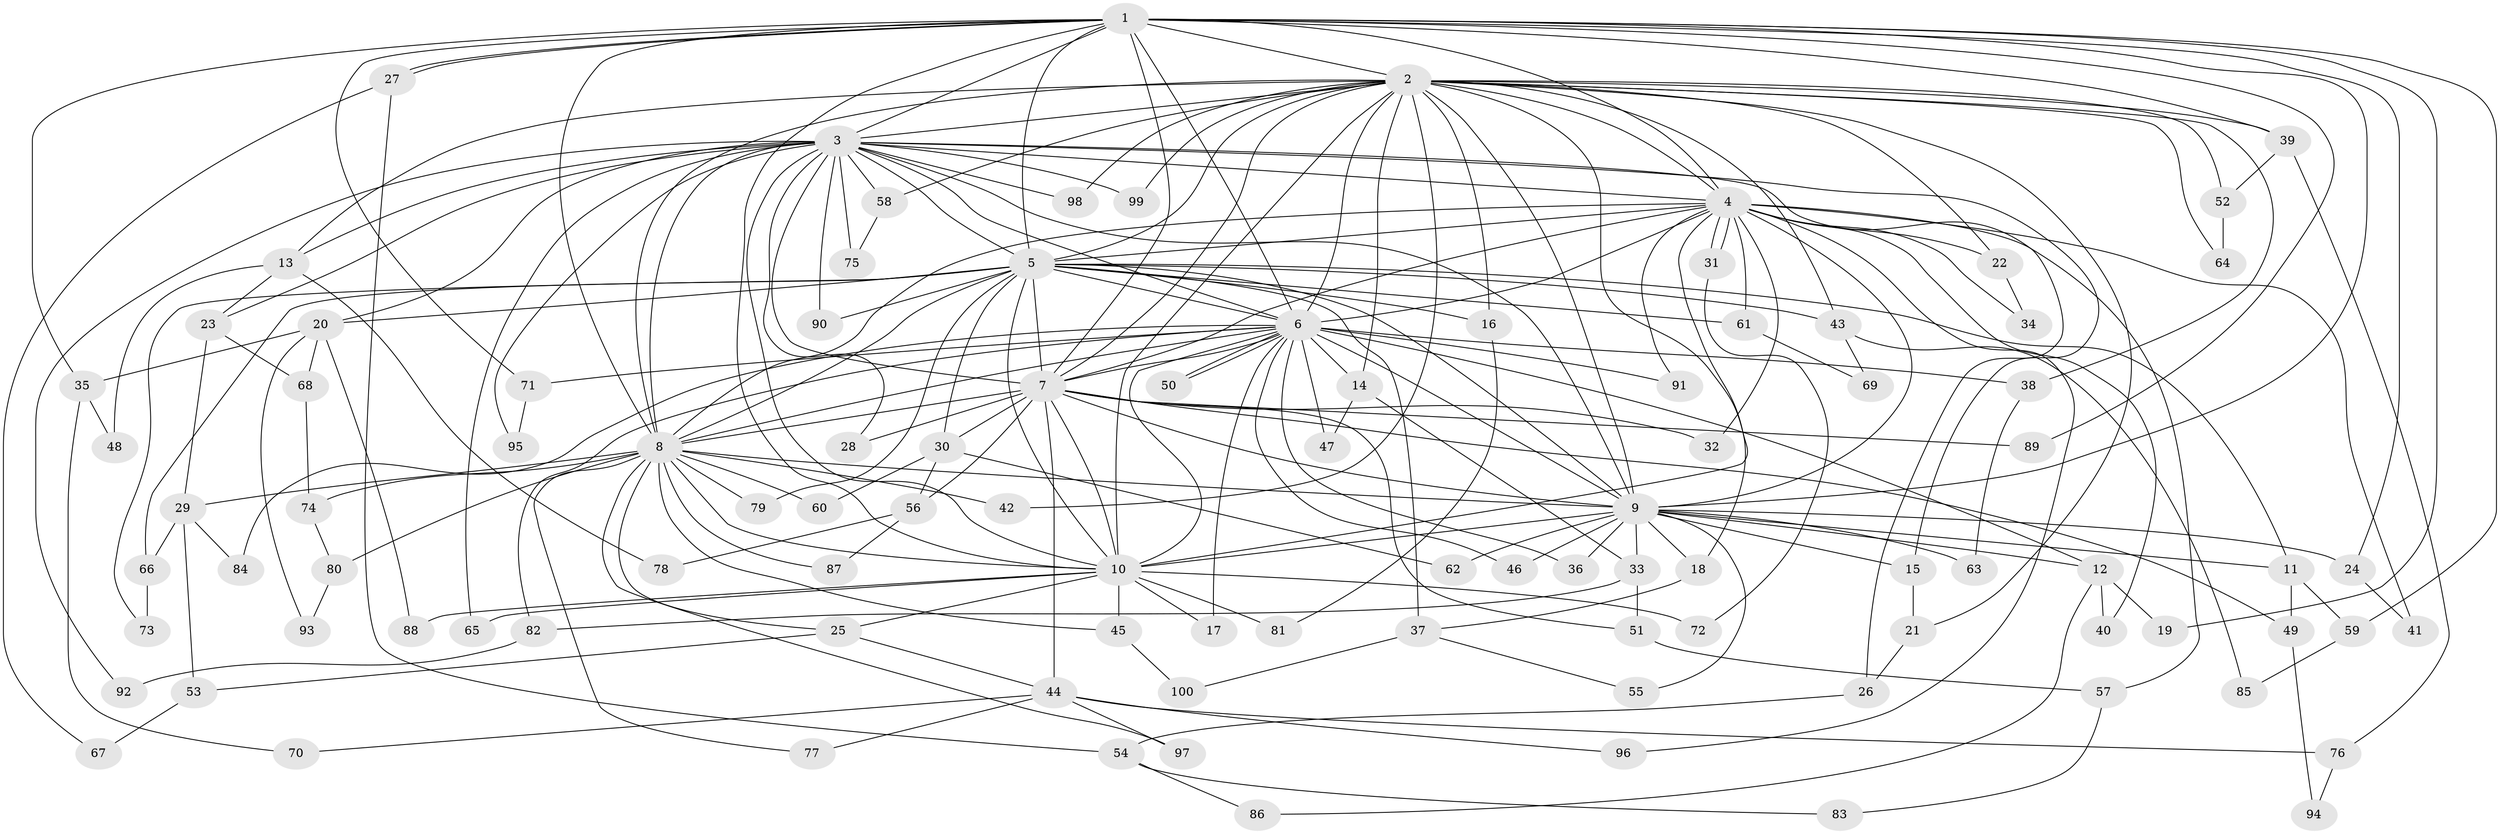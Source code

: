 // Generated by graph-tools (version 1.1) at 2025/38/02/21/25 10:38:53]
// undirected, 100 vertices, 225 edges
graph export_dot {
graph [start="1"]
  node [color=gray90,style=filled];
  1;
  2;
  3;
  4;
  5;
  6;
  7;
  8;
  9;
  10;
  11;
  12;
  13;
  14;
  15;
  16;
  17;
  18;
  19;
  20;
  21;
  22;
  23;
  24;
  25;
  26;
  27;
  28;
  29;
  30;
  31;
  32;
  33;
  34;
  35;
  36;
  37;
  38;
  39;
  40;
  41;
  42;
  43;
  44;
  45;
  46;
  47;
  48;
  49;
  50;
  51;
  52;
  53;
  54;
  55;
  56;
  57;
  58;
  59;
  60;
  61;
  62;
  63;
  64;
  65;
  66;
  67;
  68;
  69;
  70;
  71;
  72;
  73;
  74;
  75;
  76;
  77;
  78;
  79;
  80;
  81;
  82;
  83;
  84;
  85;
  86;
  87;
  88;
  89;
  90;
  91;
  92;
  93;
  94;
  95;
  96;
  97;
  98;
  99;
  100;
  1 -- 2;
  1 -- 3;
  1 -- 4;
  1 -- 5;
  1 -- 6;
  1 -- 7;
  1 -- 8;
  1 -- 9;
  1 -- 10;
  1 -- 19;
  1 -- 24;
  1 -- 27;
  1 -- 27;
  1 -- 35;
  1 -- 39;
  1 -- 59;
  1 -- 71;
  1 -- 89;
  2 -- 3;
  2 -- 4;
  2 -- 5;
  2 -- 6;
  2 -- 7;
  2 -- 8;
  2 -- 9;
  2 -- 10;
  2 -- 13;
  2 -- 14;
  2 -- 16;
  2 -- 18;
  2 -- 21;
  2 -- 22;
  2 -- 38;
  2 -- 39;
  2 -- 42;
  2 -- 43;
  2 -- 52;
  2 -- 58;
  2 -- 64;
  2 -- 98;
  2 -- 99;
  3 -- 4;
  3 -- 5;
  3 -- 6;
  3 -- 7;
  3 -- 8;
  3 -- 9;
  3 -- 10;
  3 -- 13;
  3 -- 15;
  3 -- 20;
  3 -- 23;
  3 -- 26;
  3 -- 28;
  3 -- 58;
  3 -- 65;
  3 -- 75;
  3 -- 90;
  3 -- 92;
  3 -- 95;
  3 -- 98;
  3 -- 99;
  4 -- 5;
  4 -- 6;
  4 -- 7;
  4 -- 8;
  4 -- 9;
  4 -- 10;
  4 -- 22;
  4 -- 31;
  4 -- 31;
  4 -- 32;
  4 -- 34;
  4 -- 40;
  4 -- 41;
  4 -- 57;
  4 -- 61;
  4 -- 91;
  4 -- 96;
  5 -- 6;
  5 -- 7;
  5 -- 8;
  5 -- 9;
  5 -- 10;
  5 -- 11;
  5 -- 16;
  5 -- 20;
  5 -- 30;
  5 -- 37;
  5 -- 43;
  5 -- 61;
  5 -- 66;
  5 -- 73;
  5 -- 79;
  5 -- 90;
  6 -- 7;
  6 -- 8;
  6 -- 9;
  6 -- 10;
  6 -- 12;
  6 -- 14;
  6 -- 17;
  6 -- 36;
  6 -- 38;
  6 -- 46;
  6 -- 47;
  6 -- 50;
  6 -- 50;
  6 -- 71;
  6 -- 82;
  6 -- 84;
  6 -- 91;
  7 -- 8;
  7 -- 9;
  7 -- 10;
  7 -- 28;
  7 -- 30;
  7 -- 32;
  7 -- 44;
  7 -- 49;
  7 -- 51;
  7 -- 56;
  7 -- 89;
  8 -- 9;
  8 -- 10;
  8 -- 25;
  8 -- 29;
  8 -- 42;
  8 -- 45;
  8 -- 60;
  8 -- 74;
  8 -- 77;
  8 -- 79;
  8 -- 80;
  8 -- 87;
  8 -- 97;
  9 -- 10;
  9 -- 11;
  9 -- 12;
  9 -- 15;
  9 -- 18;
  9 -- 24;
  9 -- 33;
  9 -- 36;
  9 -- 46;
  9 -- 55;
  9 -- 62;
  9 -- 63;
  10 -- 17;
  10 -- 25;
  10 -- 45;
  10 -- 65;
  10 -- 72;
  10 -- 81;
  10 -- 88;
  11 -- 49;
  11 -- 59;
  12 -- 19;
  12 -- 40;
  12 -- 86;
  13 -- 23;
  13 -- 48;
  13 -- 78;
  14 -- 33;
  14 -- 47;
  15 -- 21;
  16 -- 81;
  18 -- 37;
  20 -- 35;
  20 -- 68;
  20 -- 88;
  20 -- 93;
  21 -- 26;
  22 -- 34;
  23 -- 29;
  23 -- 68;
  24 -- 41;
  25 -- 44;
  25 -- 53;
  26 -- 54;
  27 -- 54;
  27 -- 67;
  29 -- 53;
  29 -- 66;
  29 -- 84;
  30 -- 56;
  30 -- 60;
  30 -- 62;
  31 -- 72;
  33 -- 51;
  33 -- 82;
  35 -- 48;
  35 -- 70;
  37 -- 55;
  37 -- 100;
  38 -- 63;
  39 -- 52;
  39 -- 76;
  43 -- 69;
  43 -- 85;
  44 -- 70;
  44 -- 76;
  44 -- 77;
  44 -- 96;
  44 -- 97;
  45 -- 100;
  49 -- 94;
  51 -- 57;
  52 -- 64;
  53 -- 67;
  54 -- 83;
  54 -- 86;
  56 -- 78;
  56 -- 87;
  57 -- 83;
  58 -- 75;
  59 -- 85;
  61 -- 69;
  66 -- 73;
  68 -- 74;
  71 -- 95;
  74 -- 80;
  76 -- 94;
  80 -- 93;
  82 -- 92;
}
